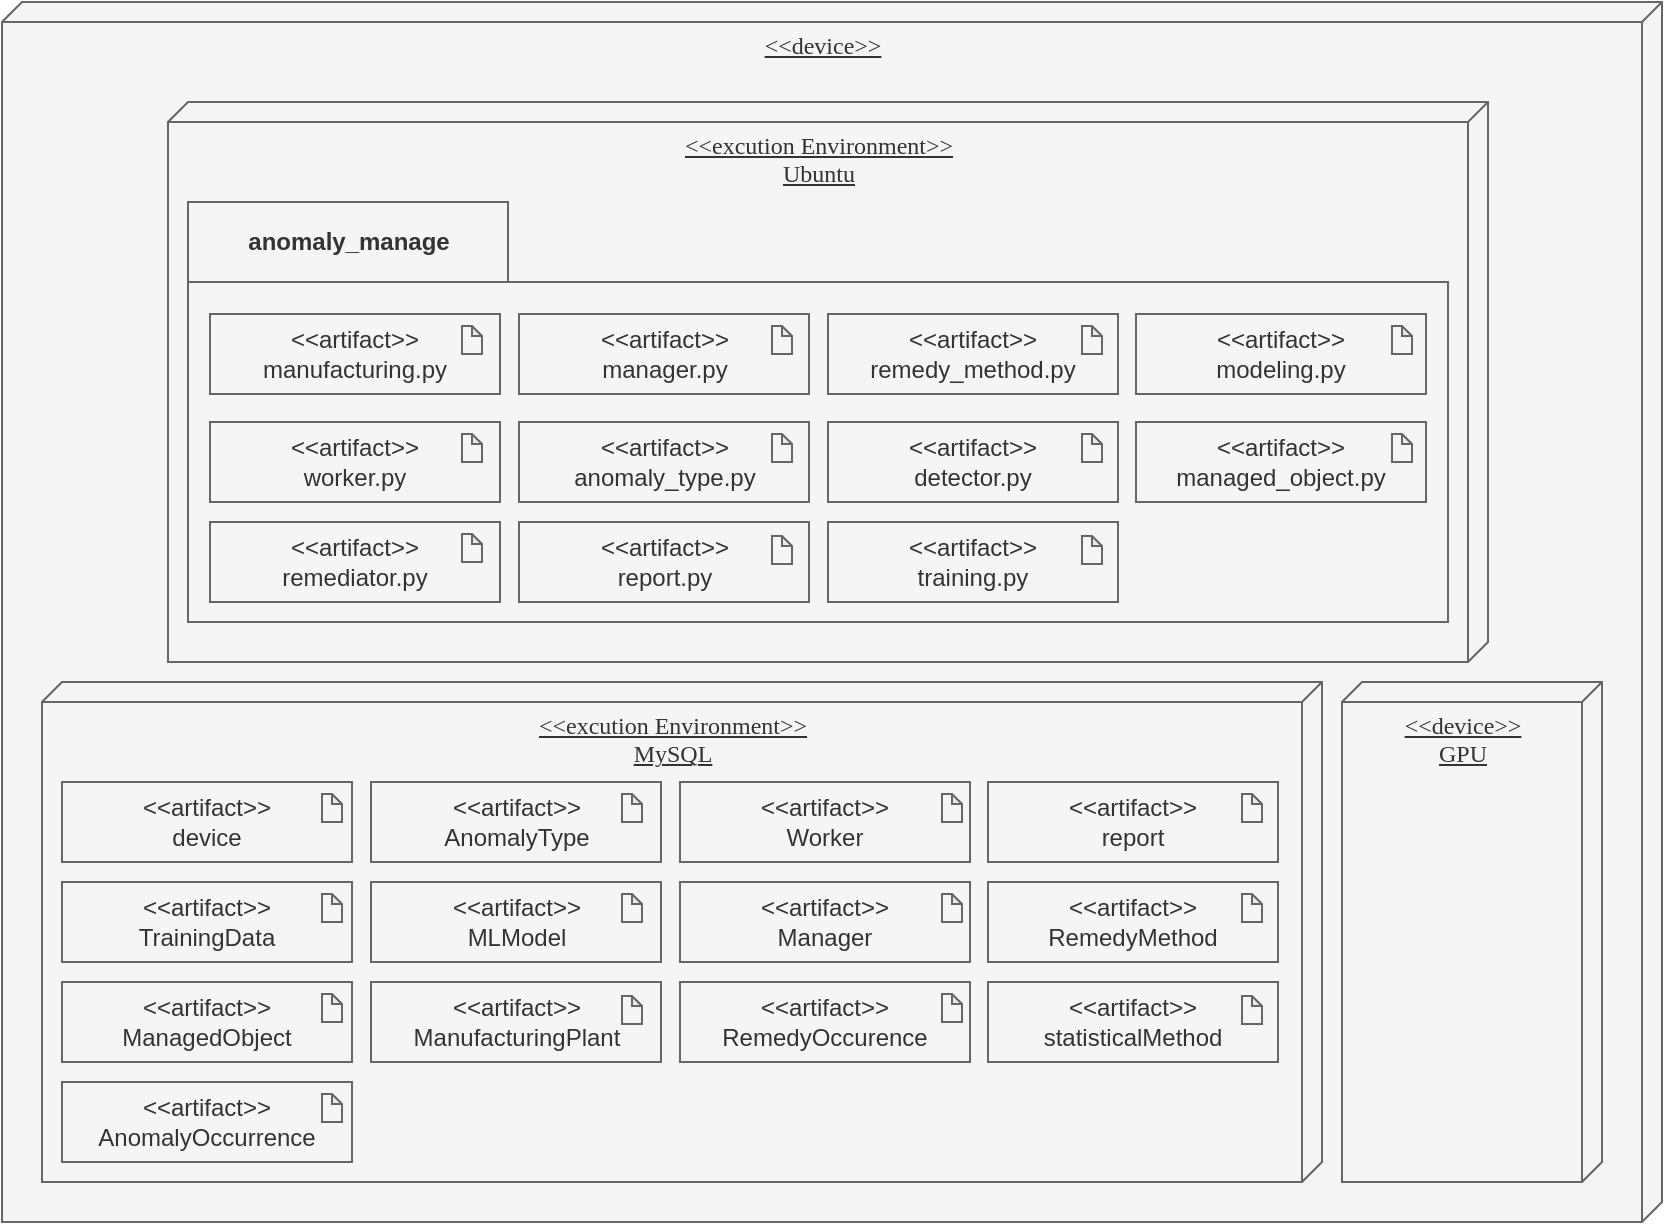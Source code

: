 <mxfile version="21.1.8" type="github">
  <diagram name="페이지-1" id="8HG5BicuwFbveNshowm1">
    <mxGraphModel dx="2589" dy="2091" grid="1" gridSize="10" guides="1" tooltips="1" connect="1" arrows="1" fold="1" page="1" pageScale="1" pageWidth="827" pageHeight="1169" math="0" shadow="0">
      <root>
        <mxCell id="0" />
        <mxCell id="1" parent="0" />
        <mxCell id="bujZLlu2ID5uPZ7i1owJ-1" value="&amp;lt;&amp;lt;device&amp;gt;&amp;gt; &lt;br&gt;" style="verticalAlign=top;align=center;spacingTop=8;spacingLeft=2;spacingRight=12;shape=cube;size=10;direction=south;fontStyle=4;html=1;rounded=0;shadow=0;comic=0;labelBackgroundColor=none;strokeWidth=1;fontFamily=Verdana;fontSize=12;fillColor=#f5f5f5;fontColor=#333333;strokeColor=#666666;" vertex="1" parent="1">
          <mxGeometry x="-110" y="-760" width="830" height="610" as="geometry" />
        </mxCell>
        <mxCell id="bujZLlu2ID5uPZ7i1owJ-2" value="&amp;lt;&amp;lt;excution Environment&amp;gt;&amp;gt;&lt;br&gt;Ubuntu" style="verticalAlign=top;align=center;spacingTop=8;spacingLeft=2;spacingRight=12;shape=cube;size=10;direction=south;fontStyle=4;html=1;rounded=0;shadow=0;comic=0;labelBackgroundColor=none;strokeWidth=1;fontFamily=Verdana;fontSize=12;fillColor=#f5f5f5;fontColor=#333333;strokeColor=#666666;" vertex="1" parent="1">
          <mxGeometry x="-27" y="-710" width="660" height="280" as="geometry" />
        </mxCell>
        <mxCell id="bujZLlu2ID5uPZ7i1owJ-3" value="&amp;lt;&amp;lt;excution Environment&amp;gt;&amp;gt;&lt;br&gt;MySQL" style="verticalAlign=top;align=center;spacingTop=8;spacingLeft=2;spacingRight=12;shape=cube;size=10;direction=south;fontStyle=4;html=1;rounded=0;shadow=0;comic=0;labelBackgroundColor=none;strokeWidth=1;fontFamily=Verdana;fontSize=12;fillColor=#f5f5f5;fontColor=#333333;strokeColor=#666666;" vertex="1" parent="1">
          <mxGeometry x="-90" y="-420" width="640" height="250" as="geometry" />
        </mxCell>
        <mxCell id="bujZLlu2ID5uPZ7i1owJ-4" value="&amp;lt;&amp;lt;artifact&amp;gt;&amp;gt;&lt;br&gt;AnomalyType" style="rounded=0;whiteSpace=wrap;html=1;fillColor=#f5f5f5;fontColor=#333333;strokeColor=#666666;" vertex="1" parent="1">
          <mxGeometry x="74.5" y="-370" width="145" height="40" as="geometry" />
        </mxCell>
        <mxCell id="bujZLlu2ID5uPZ7i1owJ-6" value="&amp;lt;&amp;lt;artifact&amp;gt;&amp;gt;&lt;br&gt;TrainingData" style="rounded=0;whiteSpace=wrap;html=1;fillColor=#f5f5f5;fontColor=#333333;strokeColor=#666666;" vertex="1" parent="1">
          <mxGeometry x="-80" y="-320" width="145" height="40" as="geometry" />
        </mxCell>
        <mxCell id="bujZLlu2ID5uPZ7i1owJ-7" value="&amp;lt;&amp;lt;artifact&amp;gt;&amp;gt;&lt;br&gt;device" style="rounded=0;whiteSpace=wrap;html=1;fillColor=#f5f5f5;fontColor=#333333;strokeColor=#666666;" vertex="1" parent="1">
          <mxGeometry x="-80" y="-370" width="145" height="40" as="geometry" />
        </mxCell>
        <mxCell id="bujZLlu2ID5uPZ7i1owJ-8" value="&amp;lt;&amp;lt;artifact&amp;gt;&amp;gt;&lt;br&gt;MLModel" style="rounded=0;whiteSpace=wrap;html=1;fillColor=#f5f5f5;fontColor=#333333;strokeColor=#666666;" vertex="1" parent="1">
          <mxGeometry x="74.5" y="-320" width="145" height="40" as="geometry" />
        </mxCell>
        <mxCell id="bujZLlu2ID5uPZ7i1owJ-9" value="&amp;lt;&amp;lt;artifact&amp;gt;&amp;gt;&lt;br&gt;ManagedObject" style="rounded=0;whiteSpace=wrap;html=1;fillColor=#f5f5f5;fontColor=#333333;strokeColor=#666666;" vertex="1" parent="1">
          <mxGeometry x="-80" y="-270" width="145" height="40" as="geometry" />
        </mxCell>
        <mxCell id="bujZLlu2ID5uPZ7i1owJ-10" value="&amp;lt;&amp;lt;artifact&amp;gt;&amp;gt;&lt;br&gt;ManufacturingPlant" style="rounded=0;whiteSpace=wrap;html=1;fillColor=#f5f5f5;fontColor=#333333;strokeColor=#666666;" vertex="1" parent="1">
          <mxGeometry x="74.5" y="-270" width="145" height="40" as="geometry" />
        </mxCell>
        <mxCell id="bujZLlu2ID5uPZ7i1owJ-11" value="&amp;lt;&amp;lt;artifact&amp;gt;&amp;gt;&lt;br&gt;AnomalyOccurrence" style="rounded=0;whiteSpace=wrap;html=1;fillColor=#f5f5f5;fontColor=#333333;strokeColor=#666666;" vertex="1" parent="1">
          <mxGeometry x="-80" y="-220" width="145" height="40" as="geometry" />
        </mxCell>
        <mxCell id="bujZLlu2ID5uPZ7i1owJ-12" value="&amp;lt;&amp;lt;artifact&amp;gt;&amp;gt;&lt;br&gt;statisticalMethod" style="rounded=0;whiteSpace=wrap;html=1;fillColor=#f5f5f5;fontColor=#333333;strokeColor=#666666;" vertex="1" parent="1">
          <mxGeometry x="383" y="-270" width="145" height="40" as="geometry" />
        </mxCell>
        <mxCell id="bujZLlu2ID5uPZ7i1owJ-13" value="&amp;lt;&amp;lt;artifact&amp;gt;&amp;gt;&lt;br&gt;report" style="rounded=0;whiteSpace=wrap;html=1;fillColor=#f5f5f5;fontColor=#333333;strokeColor=#666666;" vertex="1" parent="1">
          <mxGeometry x="383" y="-370" width="145" height="40" as="geometry" />
        </mxCell>
        <mxCell id="bujZLlu2ID5uPZ7i1owJ-14" value="&amp;lt;&amp;lt;artifact&amp;gt;&amp;gt;&lt;br&gt;Manager" style="rounded=0;whiteSpace=wrap;html=1;fillColor=#f5f5f5;fontColor=#333333;strokeColor=#666666;" vertex="1" parent="1">
          <mxGeometry x="229" y="-320" width="145" height="40" as="geometry" />
        </mxCell>
        <mxCell id="bujZLlu2ID5uPZ7i1owJ-15" value="&amp;lt;&amp;lt;artifact&amp;gt;&amp;gt;&lt;br&gt;Worker" style="rounded=0;whiteSpace=wrap;html=1;fillColor=#f5f5f5;fontColor=#333333;strokeColor=#666666;" vertex="1" parent="1">
          <mxGeometry x="229" y="-370" width="145" height="40" as="geometry" />
        </mxCell>
        <mxCell id="bujZLlu2ID5uPZ7i1owJ-16" value="&amp;lt;&amp;lt;artifact&amp;gt;&amp;gt;&lt;br&gt;RemedyMethod" style="rounded=0;whiteSpace=wrap;html=1;fillColor=#f5f5f5;fontColor=#333333;strokeColor=#666666;" vertex="1" parent="1">
          <mxGeometry x="383" y="-320" width="145" height="40" as="geometry" />
        </mxCell>
        <mxCell id="bujZLlu2ID5uPZ7i1owJ-17" value="&amp;lt;&amp;lt;artifact&amp;gt;&amp;gt;&lt;br&gt;RemedyOccurence" style="rounded=0;whiteSpace=wrap;html=1;fillColor=#f5f5f5;fontColor=#333333;strokeColor=#666666;" vertex="1" parent="1">
          <mxGeometry x="229" y="-270" width="145" height="40" as="geometry" />
        </mxCell>
        <mxCell id="bujZLlu2ID5uPZ7i1owJ-33" value="&amp;lt;&amp;lt;device&amp;gt;&amp;gt; &lt;br&gt;GPU" style="verticalAlign=top;align=center;spacingTop=8;spacingLeft=2;spacingRight=12;shape=cube;size=10;direction=south;fontStyle=4;html=1;rounded=0;shadow=0;comic=0;labelBackgroundColor=none;strokeWidth=1;fontFamily=Verdana;fontSize=12;fillColor=#f5f5f5;fontColor=#333333;strokeColor=#666666;" vertex="1" parent="1">
          <mxGeometry x="560" y="-420" width="130" height="250" as="geometry" />
        </mxCell>
        <mxCell id="bujZLlu2ID5uPZ7i1owJ-35" value="" style="shape=folder;fontStyle=1;spacingTop=10;tabWidth=160;tabHeight=40;tabPosition=left;html=1;whiteSpace=wrap;fillColor=#f5f5f5;fontColor=#333333;strokeColor=#666666;" vertex="1" parent="1">
          <mxGeometry x="-17" y="-660" width="630" height="210" as="geometry" />
        </mxCell>
        <mxCell id="bujZLlu2ID5uPZ7i1owJ-21" value="&amp;lt;&amp;lt;artifact&amp;gt;&amp;gt;&lt;br style=&quot;border-color: var(--border-color);&quot;&gt;manufacturing.py" style="rounded=0;whiteSpace=wrap;html=1;fillColor=#f5f5f5;fontColor=#333333;strokeColor=#666666;" vertex="1" parent="1">
          <mxGeometry x="-6" y="-604" width="145" height="40" as="geometry" />
        </mxCell>
        <mxCell id="bujZLlu2ID5uPZ7i1owJ-23" value="&amp;lt;&amp;lt;artifact&amp;gt;&amp;gt;&lt;br style=&quot;border-color: var(--border-color);&quot;&gt;modeling.py" style="rounded=0;whiteSpace=wrap;html=1;fillColor=#f5f5f5;fontColor=#333333;strokeColor=#666666;" vertex="1" parent="1">
          <mxGeometry x="457" y="-604" width="145" height="40" as="geometry" />
        </mxCell>
        <mxCell id="bujZLlu2ID5uPZ7i1owJ-24" value="&amp;lt;&amp;lt;artifact&amp;gt;&amp;gt;&lt;br style=&quot;border-color: var(--border-color);&quot;&gt;manager.py" style="rounded=0;whiteSpace=wrap;html=1;fillColor=#f5f5f5;fontColor=#333333;strokeColor=#666666;" vertex="1" parent="1">
          <mxGeometry x="148.5" y="-604" width="145" height="40" as="geometry" />
        </mxCell>
        <mxCell id="bujZLlu2ID5uPZ7i1owJ-25" value="&amp;lt;&amp;lt;artifact&amp;gt;&amp;gt;&lt;br style=&quot;border-color: var(--border-color);&quot;&gt;remedy_method.py" style="rounded=0;whiteSpace=wrap;html=1;fillColor=#f5f5f5;fontColor=#333333;strokeColor=#666666;" vertex="1" parent="1">
          <mxGeometry x="303" y="-604" width="145" height="40" as="geometry" />
        </mxCell>
        <mxCell id="bujZLlu2ID5uPZ7i1owJ-26" value="&amp;lt;&amp;lt;artifact&amp;gt;&amp;gt;&lt;br style=&quot;border-color: var(--border-color);&quot;&gt;worker.py" style="rounded=0;whiteSpace=wrap;html=1;fillColor=#f5f5f5;fontColor=#333333;strokeColor=#666666;" vertex="1" parent="1">
          <mxGeometry x="-6" y="-550" width="145" height="40" as="geometry" />
        </mxCell>
        <mxCell id="bujZLlu2ID5uPZ7i1owJ-27" value="&amp;lt;&amp;lt;artifact&amp;gt;&amp;gt;&lt;br style=&quot;border-color: var(--border-color);&quot;&gt;anomaly_type.py" style="rounded=0;whiteSpace=wrap;html=1;fillColor=#f5f5f5;fontColor=#333333;strokeColor=#666666;" vertex="1" parent="1">
          <mxGeometry x="148.5" y="-550" width="145" height="40" as="geometry" />
        </mxCell>
        <mxCell id="bujZLlu2ID5uPZ7i1owJ-28" value="&amp;lt;&amp;lt;artifact&amp;gt;&amp;gt;&lt;br style=&quot;border-color: var(--border-color);&quot;&gt;managed_object.py" style="rounded=0;whiteSpace=wrap;html=1;fillColor=#f5f5f5;fontColor=#333333;strokeColor=#666666;" vertex="1" parent="1">
          <mxGeometry x="457" y="-550" width="145" height="40" as="geometry" />
        </mxCell>
        <mxCell id="bujZLlu2ID5uPZ7i1owJ-29" value="&amp;lt;&amp;lt;artifact&amp;gt;&amp;gt;&lt;br style=&quot;border-color: var(--border-color);&quot;&gt;remediator.py" style="rounded=0;whiteSpace=wrap;html=1;fillColor=#f5f5f5;fontColor=#333333;strokeColor=#666666;" vertex="1" parent="1">
          <mxGeometry x="-6" y="-500" width="145" height="40" as="geometry" />
        </mxCell>
        <mxCell id="bujZLlu2ID5uPZ7i1owJ-30" value="&amp;lt;&amp;lt;artifact&amp;gt;&amp;gt;&lt;br style=&quot;border-color: var(--border-color);&quot;&gt;detector.py" style="rounded=0;whiteSpace=wrap;html=1;fillColor=#f5f5f5;fontColor=#333333;strokeColor=#666666;" vertex="1" parent="1">
          <mxGeometry x="303" y="-550" width="145" height="40" as="geometry" />
        </mxCell>
        <mxCell id="bujZLlu2ID5uPZ7i1owJ-31" value="&amp;lt;&amp;lt;artifact&amp;gt;&amp;gt;&lt;br style=&quot;border-color: var(--border-color);&quot;&gt;training.py" style="rounded=0;whiteSpace=wrap;html=1;fillColor=#f5f5f5;fontColor=#333333;strokeColor=#666666;" vertex="1" parent="1">
          <mxGeometry x="303" y="-500" width="145" height="40" as="geometry" />
        </mxCell>
        <mxCell id="bujZLlu2ID5uPZ7i1owJ-32" value="&amp;lt;&amp;lt;artifact&amp;gt;&amp;gt;&lt;br style=&quot;border-color: var(--border-color);&quot;&gt;report.py" style="rounded=0;whiteSpace=wrap;html=1;fillColor=#f5f5f5;fontColor=#333333;strokeColor=#666666;" vertex="1" parent="1">
          <mxGeometry x="148.5" y="-500" width="145" height="40" as="geometry" />
        </mxCell>
        <mxCell id="bujZLlu2ID5uPZ7i1owJ-36" value="anomaly_manage" style="text;align=center;fontStyle=1;verticalAlign=middle;spacingLeft=3;spacingRight=3;strokeColor=none;rotatable=0;points=[[0,0.5],[1,0.5]];portConstraint=eastwest;html=1;fillColor=#f5f5f5;fontColor=#333333;" vertex="1" parent="1">
          <mxGeometry x="23" y="-653" width="80" height="26" as="geometry" />
        </mxCell>
        <mxCell id="bujZLlu2ID5uPZ7i1owJ-37" value="" style="shape=note;whiteSpace=wrap;html=1;backgroundOutline=1;darkOpacity=0.05;size=5;fillColor=#f5f5f5;fontColor=#333333;strokeColor=#666666;" vertex="1" parent="1">
          <mxGeometry x="120" y="-598" width="10" height="14" as="geometry" />
        </mxCell>
        <mxCell id="bujZLlu2ID5uPZ7i1owJ-38" value="" style="shape=note;whiteSpace=wrap;html=1;backgroundOutline=1;darkOpacity=0.05;size=5;fillColor=#f5f5f5;fontColor=#333333;strokeColor=#666666;" vertex="1" parent="1">
          <mxGeometry x="120" y="-544" width="10" height="14" as="geometry" />
        </mxCell>
        <mxCell id="bujZLlu2ID5uPZ7i1owJ-39" value="" style="shape=note;whiteSpace=wrap;html=1;backgroundOutline=1;darkOpacity=0.05;size=5;fillColor=#f5f5f5;fontColor=#333333;strokeColor=#666666;" vertex="1" parent="1">
          <mxGeometry x="120" y="-494" width="10" height="14" as="geometry" />
        </mxCell>
        <mxCell id="bujZLlu2ID5uPZ7i1owJ-40" value="" style="shape=note;whiteSpace=wrap;html=1;backgroundOutline=1;darkOpacity=0.05;size=5;fillColor=#f5f5f5;fontColor=#333333;strokeColor=#666666;" vertex="1" parent="1">
          <mxGeometry x="275" y="-598" width="10" height="14" as="geometry" />
        </mxCell>
        <mxCell id="bujZLlu2ID5uPZ7i1owJ-41" value="" style="shape=note;whiteSpace=wrap;html=1;backgroundOutline=1;darkOpacity=0.05;size=5;fillColor=#f5f5f5;fontColor=#333333;strokeColor=#666666;" vertex="1" parent="1">
          <mxGeometry x="275" y="-544" width="10" height="14" as="geometry" />
        </mxCell>
        <mxCell id="bujZLlu2ID5uPZ7i1owJ-42" value="" style="shape=note;whiteSpace=wrap;html=1;backgroundOutline=1;darkOpacity=0.05;size=5;fillColor=#f5f5f5;fontColor=#333333;strokeColor=#666666;" vertex="1" parent="1">
          <mxGeometry x="275" y="-493" width="10" height="14" as="geometry" />
        </mxCell>
        <mxCell id="bujZLlu2ID5uPZ7i1owJ-43" value="" style="shape=note;whiteSpace=wrap;html=1;backgroundOutline=1;darkOpacity=0.05;size=5;fillColor=#f5f5f5;fontColor=#333333;strokeColor=#666666;" vertex="1" parent="1">
          <mxGeometry x="430" y="-598" width="10" height="14" as="geometry" />
        </mxCell>
        <mxCell id="bujZLlu2ID5uPZ7i1owJ-44" value="" style="shape=note;whiteSpace=wrap;html=1;backgroundOutline=1;darkOpacity=0.05;size=5;fillColor=#f5f5f5;fontColor=#333333;strokeColor=#666666;" vertex="1" parent="1">
          <mxGeometry x="430" y="-544" width="10" height="14" as="geometry" />
        </mxCell>
        <mxCell id="bujZLlu2ID5uPZ7i1owJ-45" value="" style="shape=note;whiteSpace=wrap;html=1;backgroundOutline=1;darkOpacity=0.05;size=5;fillColor=#f5f5f5;fontColor=#333333;strokeColor=#666666;" vertex="1" parent="1">
          <mxGeometry x="430" y="-493" width="10" height="14" as="geometry" />
        </mxCell>
        <mxCell id="bujZLlu2ID5uPZ7i1owJ-46" value="" style="shape=note;whiteSpace=wrap;html=1;backgroundOutline=1;darkOpacity=0.05;size=5;fillColor=#f5f5f5;fontColor=#333333;strokeColor=#666666;" vertex="1" parent="1">
          <mxGeometry x="585" y="-598" width="10" height="14" as="geometry" />
        </mxCell>
        <mxCell id="bujZLlu2ID5uPZ7i1owJ-47" value="" style="shape=note;whiteSpace=wrap;html=1;backgroundOutline=1;darkOpacity=0.05;size=5;fillColor=#f5f5f5;fontColor=#333333;strokeColor=#666666;" vertex="1" parent="1">
          <mxGeometry x="585" y="-544" width="10" height="14" as="geometry" />
        </mxCell>
        <mxCell id="bujZLlu2ID5uPZ7i1owJ-48" value="" style="shape=note;whiteSpace=wrap;html=1;backgroundOutline=1;darkOpacity=0.05;size=5;fillColor=#f5f5f5;fontColor=#333333;strokeColor=#666666;" vertex="1" parent="1">
          <mxGeometry x="510" y="-364" width="10" height="14" as="geometry" />
        </mxCell>
        <mxCell id="bujZLlu2ID5uPZ7i1owJ-49" value="" style="shape=note;whiteSpace=wrap;html=1;backgroundOutline=1;darkOpacity=0.05;size=5;fillColor=#f5f5f5;fontColor=#333333;strokeColor=#666666;" vertex="1" parent="1">
          <mxGeometry x="510" y="-314" width="10" height="14" as="geometry" />
        </mxCell>
        <mxCell id="bujZLlu2ID5uPZ7i1owJ-50" value="" style="shape=note;whiteSpace=wrap;html=1;backgroundOutline=1;darkOpacity=0.05;size=5;fillColor=#f5f5f5;fontColor=#333333;strokeColor=#666666;" vertex="1" parent="1">
          <mxGeometry x="510" y="-263" width="10" height="14" as="geometry" />
        </mxCell>
        <mxCell id="bujZLlu2ID5uPZ7i1owJ-51" value="" style="shape=note;whiteSpace=wrap;html=1;backgroundOutline=1;darkOpacity=0.05;size=5;fillColor=#f5f5f5;fontColor=#333333;strokeColor=#666666;" vertex="1" parent="1">
          <mxGeometry x="360" y="-364" width="10" height="14" as="geometry" />
        </mxCell>
        <mxCell id="bujZLlu2ID5uPZ7i1owJ-52" value="" style="shape=note;whiteSpace=wrap;html=1;backgroundOutline=1;darkOpacity=0.05;size=5;fillColor=#f5f5f5;fontColor=#333333;strokeColor=#666666;" vertex="1" parent="1">
          <mxGeometry x="360" y="-314" width="10" height="14" as="geometry" />
        </mxCell>
        <mxCell id="bujZLlu2ID5uPZ7i1owJ-53" value="" style="shape=note;whiteSpace=wrap;html=1;backgroundOutline=1;darkOpacity=0.05;size=5;fillColor=#f5f5f5;fontColor=#333333;strokeColor=#666666;" vertex="1" parent="1">
          <mxGeometry x="360" y="-264" width="10" height="14" as="geometry" />
        </mxCell>
        <mxCell id="bujZLlu2ID5uPZ7i1owJ-54" value="" style="shape=note;whiteSpace=wrap;html=1;backgroundOutline=1;darkOpacity=0.05;size=5;fillColor=#f5f5f5;fontColor=#333333;strokeColor=#666666;" vertex="1" parent="1">
          <mxGeometry x="200" y="-364" width="10" height="14" as="geometry" />
        </mxCell>
        <mxCell id="bujZLlu2ID5uPZ7i1owJ-55" value="" style="shape=note;whiteSpace=wrap;html=1;backgroundOutline=1;darkOpacity=0.05;size=5;fillColor=#f5f5f5;fontColor=#333333;strokeColor=#666666;" vertex="1" parent="1">
          <mxGeometry x="200" y="-314" width="10" height="14" as="geometry" />
        </mxCell>
        <mxCell id="bujZLlu2ID5uPZ7i1owJ-56" value="" style="shape=note;whiteSpace=wrap;html=1;backgroundOutline=1;darkOpacity=0.05;size=5;fillColor=#f5f5f5;fontColor=#333333;strokeColor=#666666;" vertex="1" parent="1">
          <mxGeometry x="200" y="-263" width="10" height="14" as="geometry" />
        </mxCell>
        <mxCell id="bujZLlu2ID5uPZ7i1owJ-57" value="" style="shape=note;whiteSpace=wrap;html=1;backgroundOutline=1;darkOpacity=0.05;size=5;fillColor=#f5f5f5;fontColor=#333333;strokeColor=#666666;" vertex="1" parent="1">
          <mxGeometry x="50" y="-364" width="10" height="14" as="geometry" />
        </mxCell>
        <mxCell id="bujZLlu2ID5uPZ7i1owJ-58" value="" style="shape=note;whiteSpace=wrap;html=1;backgroundOutline=1;darkOpacity=0.05;size=5;fillColor=#f5f5f5;fontColor=#333333;strokeColor=#666666;" vertex="1" parent="1">
          <mxGeometry x="50" y="-314" width="10" height="14" as="geometry" />
        </mxCell>
        <mxCell id="bujZLlu2ID5uPZ7i1owJ-59" value="" style="shape=note;whiteSpace=wrap;html=1;backgroundOutline=1;darkOpacity=0.05;size=5;fillColor=#f5f5f5;fontColor=#333333;strokeColor=#666666;" vertex="1" parent="1">
          <mxGeometry x="50" y="-264" width="10" height="14" as="geometry" />
        </mxCell>
        <mxCell id="bujZLlu2ID5uPZ7i1owJ-60" value="" style="shape=note;whiteSpace=wrap;html=1;backgroundOutline=1;darkOpacity=0.05;size=5;fillColor=#f5f5f5;fontColor=#333333;strokeColor=#666666;" vertex="1" parent="1">
          <mxGeometry x="50" y="-214" width="10" height="14" as="geometry" />
        </mxCell>
      </root>
    </mxGraphModel>
  </diagram>
</mxfile>
